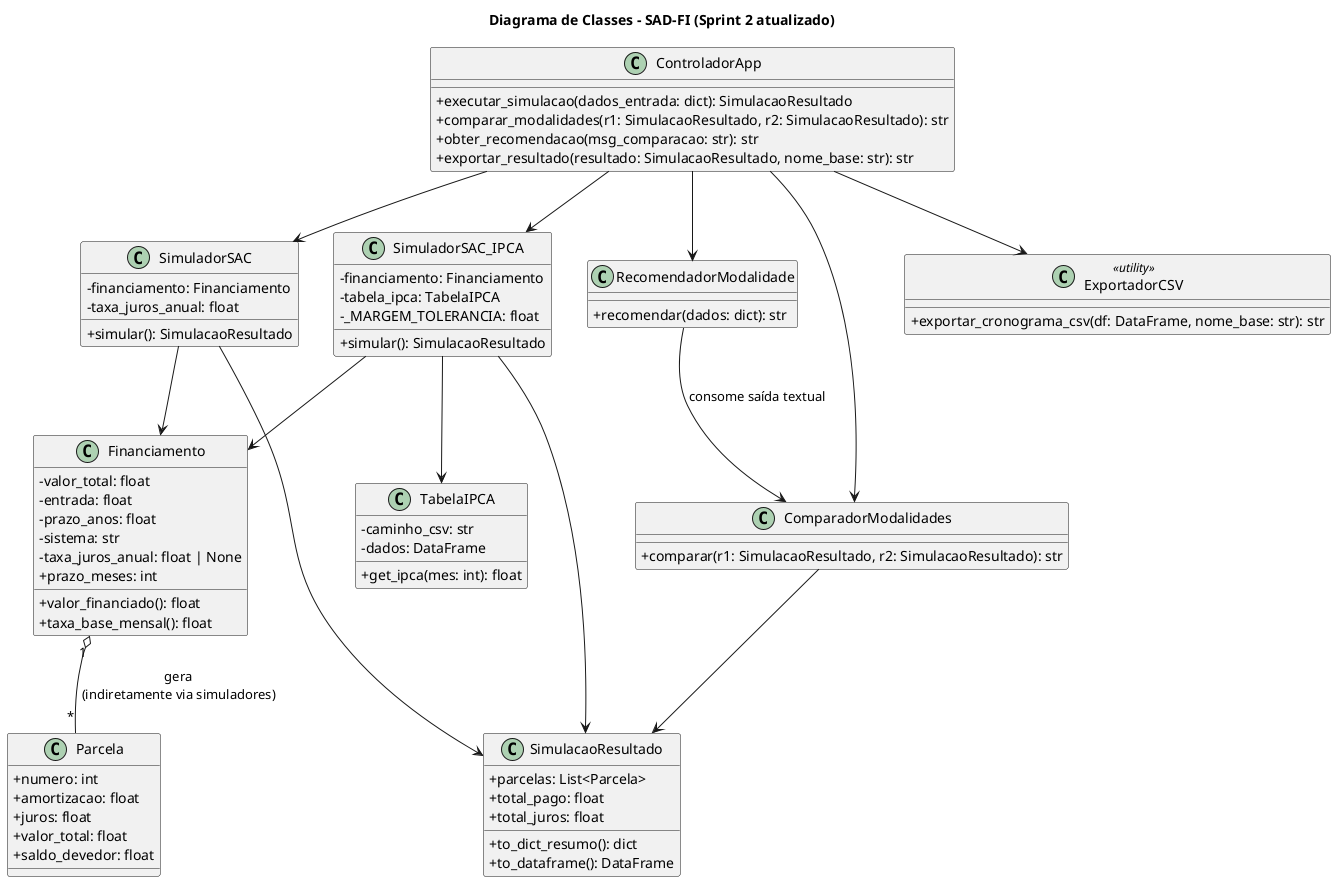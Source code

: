 @startuml
title Diagrama de Classes – SAD-FI (Sprint 2 atualizado)

skinparam defaultFontName "Arial"
skinparam classAttributeIconSize 0

class Financiamento {
  - valor_total: float
  - entrada: float
  - prazo_anos: float
  - sistema: str
  - taxa_juros_anual: float | None
  + prazo_meses: int
  + valor_financiado(): float
  + taxa_base_mensal(): float
}

class Parcela {
  + numero: int
  + amortizacao: float
  + juros: float
  + valor_total: float
  + saldo_devedor: float
}

class SimulacaoResultado {
  + parcelas: List<Parcela>
  + total_pago: float
  + total_juros: float
  + to_dict_resumo(): dict
  + to_dataframe(): DataFrame
}

class SimuladorSAC {
  - financiamento: Financiamento
  - taxa_juros_anual: float
  + simular(): SimulacaoResultado
}

class TabelaIPCA {
  - caminho_csv: str
  - dados: DataFrame
  + get_ipca(mes: int): float
}

class SimuladorSAC_IPCA {
  - financiamento: Financiamento
  - tabela_ipca: TabelaIPCA
  - _MARGEM_TOLERANCIA: float
  + simular(): SimulacaoResultado
}

class ComparadorModalidades {
  + comparar(r1: SimulacaoResultado, r2: SimulacaoResultado): str
}

class RecomendadorModalidade {
  + recomendar(dados: dict): str
}

class ControladorApp {
  + executar_simulacao(dados_entrada: dict): SimulacaoResultado
  + comparar_modalidades(r1: SimulacaoResultado, r2: SimulacaoResultado): str
  + obter_recomendacao(msg_comparacao: str): str
  + exportar_resultado(resultado: SimulacaoResultado, nome_base: str): str
}

' Módulo/função de infra (representado como class estática)
class ExportadorCSV <<utility>> {
  + exportar_cronograma_csv(df: DataFrame, nome_base: str): str
}

' ===================== RELACIONAMENTOS =====================
Financiamento "1" o-- "*" Parcela : gera\n(indiretamente via simuladores)
SimuladorSAC --> Financiamento
SimuladorSAC_IPCA --> Financiamento
SimuladorSAC_IPCA --> TabelaIPCA
SimuladorSAC --> SimulacaoResultado
SimuladorSAC_IPCA --> SimulacaoResultado

ComparadorModalidades --> SimulacaoResultado
RecomendadorModalidade --> ComparadorModalidades : consome saída textual

ControladorApp --> SimuladorSAC
ControladorApp --> SimuladorSAC_IPCA
ControladorApp --> ComparadorModalidades
ControladorApp --> RecomendadorModalidade
ControladorApp --> ExportadorCSV

@enduml

